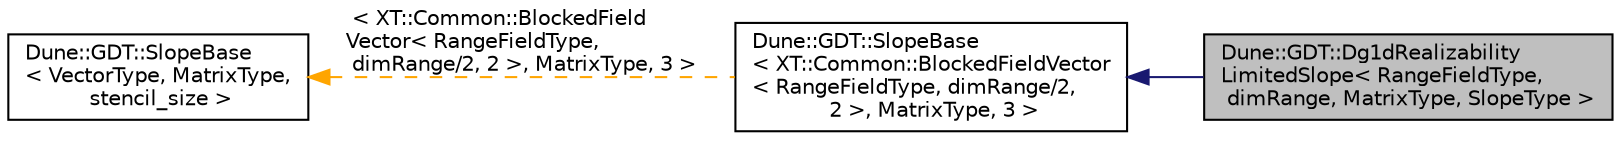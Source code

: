 digraph "Dune::GDT::Dg1dRealizabilityLimitedSlope&lt; RangeFieldType, dimRange, MatrixType, SlopeType &gt;"
{
  edge [fontname="Helvetica",fontsize="10",labelfontname="Helvetica",labelfontsize="10"];
  node [fontname="Helvetica",fontsize="10",shape=record];
  rankdir="LR";
  Node0 [label="Dune::GDT::Dg1dRealizability\lLimitedSlope\< RangeFieldType,\l dimRange, MatrixType, SlopeType \>",height=0.2,width=0.4,color="black", fillcolor="grey75", style="filled", fontcolor="black"];
  Node1 -> Node0 [dir="back",color="midnightblue",fontsize="10",style="solid",fontname="Helvetica"];
  Node1 [label="Dune::GDT::SlopeBase\l\< XT::Common::BlockedFieldVector\l\< RangeFieldType, dimRange/2,\l 2 \>, MatrixType, 3 \>",height=0.2,width=0.4,color="black", fillcolor="white", style="filled",URL="$a02063.html"];
  Node2 -> Node1 [dir="back",color="orange",fontsize="10",style="dashed",label=" \< XT::Common::BlockedField\lVector\< RangeFieldType,\l dimRange/2, 2 \>, MatrixType, 3 \>" ,fontname="Helvetica"];
  Node2 [label="Dune::GDT::SlopeBase\l\< VectorType, MatrixType,\l stencil_size \>",height=0.2,width=0.4,color="black", fillcolor="white", style="filled",URL="$a02063.html"];
}
